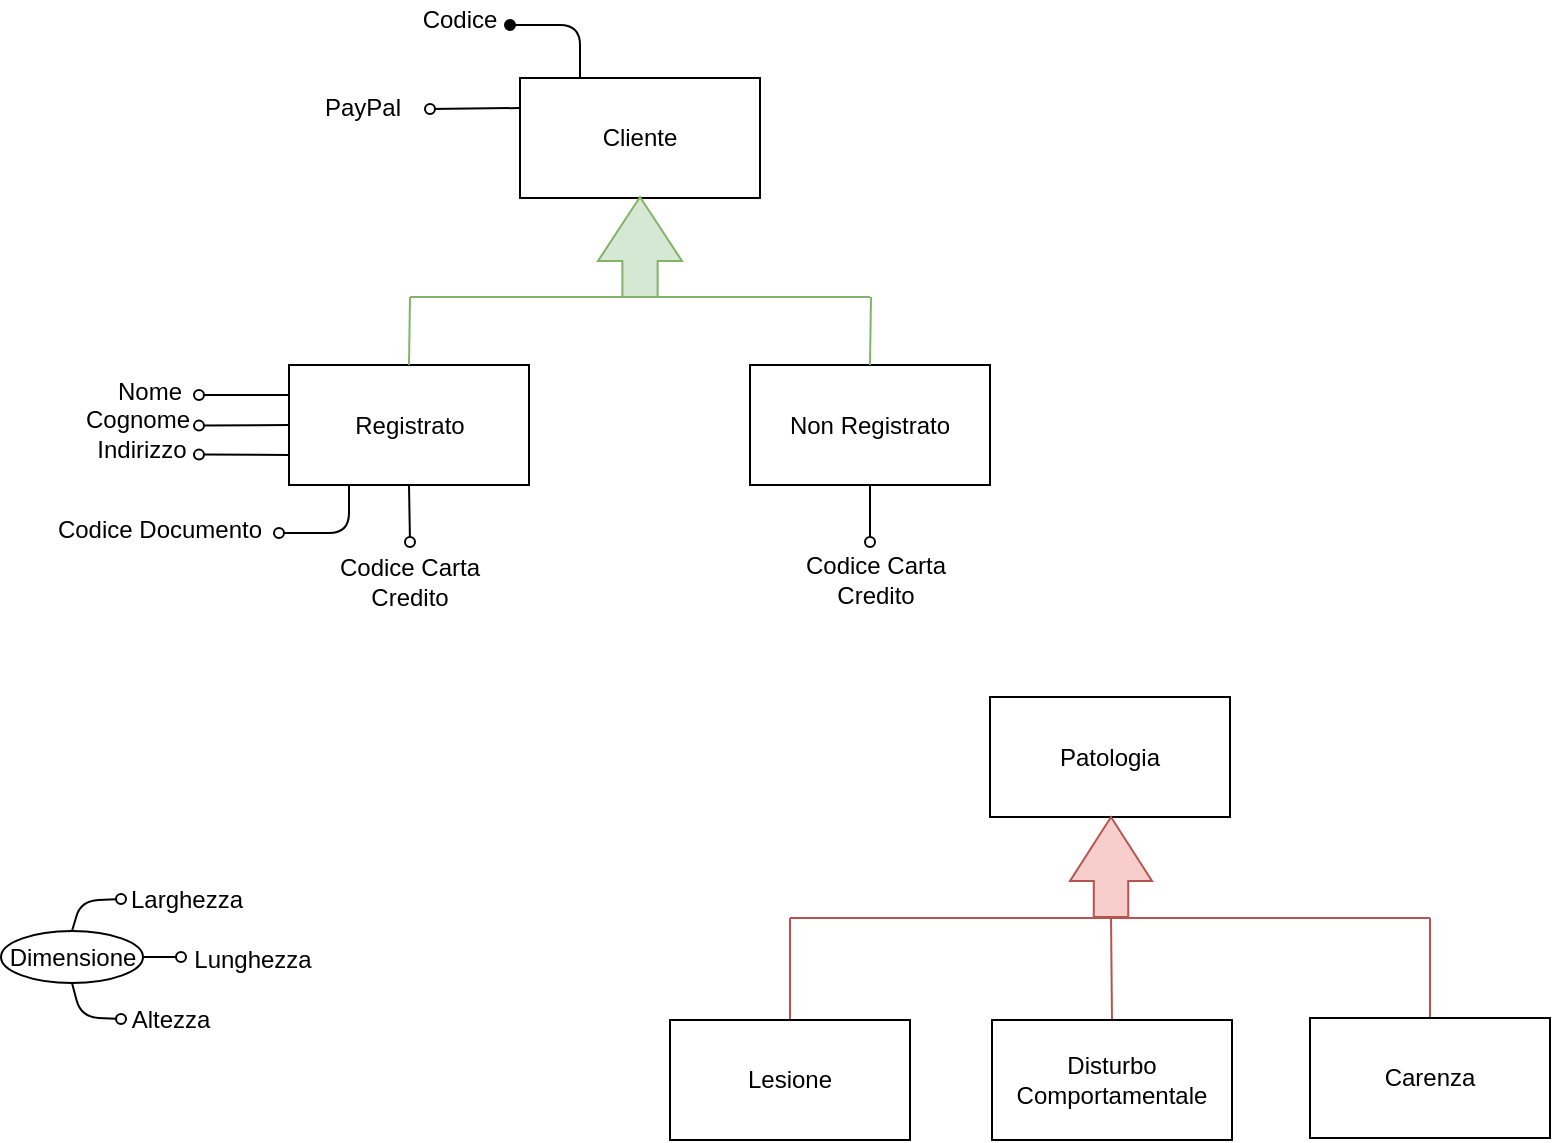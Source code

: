 <mxfile version="12.1.0" type="device" pages="1"><diagram id="N286xA00aJkE12AmxvrS" name="Page-1"><mxGraphModel dx="1106" dy="-380" grid="1" gridSize="10" guides="1" tooltips="1" connect="1" arrows="1" fold="1" page="1" pageScale="1" pageWidth="1654" pageHeight="1169" math="0" shadow="0"><root><mxCell id="0"/><mxCell id="1" parent="0"/><mxCell id="3fW1jWqL18Vr12-4Pgog-1" value="Registrato" style="rounded=0;whiteSpace=wrap;html=1;" parent="1" vertex="1"><mxGeometry x="289.5" y="1861.5" width="120" height="60" as="geometry"/></mxCell><mxCell id="3fW1jWqL18Vr12-4Pgog-6" value="" style="endArrow=none;html=1;entryX=0;entryY=0.25;entryDx=0;entryDy=0;" parent="1" source="3fW1jWqL18Vr12-4Pgog-19" target="3fW1jWqL18Vr12-4Pgog-1" edge="1"><mxGeometry width="50" height="50" relative="1" as="geometry"><mxPoint x="244.5" y="1876.5" as="sourcePoint"/><mxPoint x="189.5" y="2011.82" as="targetPoint"/></mxGeometry></mxCell><mxCell id="3fW1jWqL18Vr12-4Pgog-7" value="" style="endArrow=none;html=1;entryX=0;entryY=0.5;entryDx=0;entryDy=0;exitX=1;exitY=0.5;exitDx=0;exitDy=0;" parent="1" source="3fW1jWqL18Vr12-4Pgog-10" target="3fW1jWqL18Vr12-4Pgog-1" edge="1"><mxGeometry width="50" height="50" relative="1" as="geometry"><mxPoint x="244.5" y="1891.5" as="sourcePoint"/><mxPoint x="283.5" y="1903.81" as="targetPoint"/></mxGeometry></mxCell><mxCell id="3fW1jWqL18Vr12-4Pgog-8" value="" style="endArrow=none;html=1;entryX=0;entryY=0.75;entryDx=0;entryDy=0;exitX=1;exitY=0.5;exitDx=0;exitDy=0;" parent="1" source="3fW1jWqL18Vr12-4Pgog-11" target="3fW1jWqL18Vr12-4Pgog-1" edge="1"><mxGeometry width="50" height="50" relative="1" as="geometry"><mxPoint x="244.5" y="1906.5" as="sourcePoint"/><mxPoint x="283.5" y="1923.81" as="targetPoint"/></mxGeometry></mxCell><mxCell id="3fW1jWqL18Vr12-4Pgog-10" value="" style="ellipse;whiteSpace=wrap;html=1;aspect=fixed;fillColor=none;" parent="1" vertex="1"><mxGeometry x="242" y="1889.31" width="5" height="5" as="geometry"/></mxCell><mxCell id="3fW1jWqL18Vr12-4Pgog-11" value="" style="ellipse;whiteSpace=wrap;html=1;aspect=fixed;fillColor=none;" parent="1" vertex="1"><mxGeometry x="242" y="1903.81" width="5" height="5" as="geometry"/></mxCell><mxCell id="3fW1jWqL18Vr12-4Pgog-12" value="Nome" style="text;html=1;strokeColor=none;fillColor=none;align=center;verticalAlign=middle;whiteSpace=wrap;rounded=0;" parent="1" vertex="1"><mxGeometry x="199.5" y="1864.5" width="40" height="20" as="geometry"/></mxCell><mxCell id="3fW1jWqL18Vr12-4Pgog-13" value="Cognome" style="text;html=1;strokeColor=none;fillColor=none;align=center;verticalAlign=middle;whiteSpace=wrap;rounded=0;" parent="1" vertex="1"><mxGeometry x="193.5" y="1879.31" width="40" height="20" as="geometry"/></mxCell><mxCell id="3fW1jWqL18Vr12-4Pgog-14" value="Indirizzo" style="text;html=1;strokeColor=none;fillColor=none;align=center;verticalAlign=middle;whiteSpace=wrap;rounded=0;" parent="1" vertex="1"><mxGeometry x="196" y="1894.31" width="40" height="20" as="geometry"/></mxCell><mxCell id="3fW1jWqL18Vr12-4Pgog-15" value="Codice Documento" style="text;html=1;strokeColor=none;fillColor=none;align=center;verticalAlign=middle;whiteSpace=wrap;rounded=0;" parent="1" vertex="1"><mxGeometry x="170.5" y="1933.81" width="108" height="20" as="geometry"/></mxCell><mxCell id="3fW1jWqL18Vr12-4Pgog-19" value="" style="ellipse;whiteSpace=wrap;html=1;aspect=fixed;fillColor=none;" parent="1" vertex="1"><mxGeometry x="242" y="1874" width="5" height="5" as="geometry"/></mxCell><mxCell id="3fW1jWqL18Vr12-4Pgog-21" value="" style="endArrow=none;html=1;entryX=0.25;entryY=1;entryDx=0;entryDy=0;" parent="1" source="3fW1jWqL18Vr12-4Pgog-24" target="3fW1jWqL18Vr12-4Pgog-1" edge="1"><mxGeometry width="50" height="50" relative="1" as="geometry"><mxPoint x="284.5" y="1945.5" as="sourcePoint"/><mxPoint x="314.5" y="1925.5" as="targetPoint"/><Array as="points"><mxPoint x="319.5" y="1945.5"/></Array></mxGeometry></mxCell><mxCell id="3fW1jWqL18Vr12-4Pgog-24" value="" style="ellipse;whiteSpace=wrap;html=1;aspect=fixed;" parent="1" vertex="1"><mxGeometry x="282.0" y="1943" width="5" height="5" as="geometry"/></mxCell><mxCell id="JzuWFVAyy9Z4bs7OOG_I-14" value="Non Registrato" style="rounded=0;whiteSpace=wrap;html=1;" parent="1" vertex="1"><mxGeometry x="520" y="1861.5" width="120" height="60" as="geometry"/></mxCell><mxCell id="JzuWFVAyy9Z4bs7OOG_I-15" value="" style="endArrow=none;html=1;exitX=0.25;exitY=0;exitDx=0;exitDy=0;" parent="1" source="NVBwy29qMAZMRITgcrMV-4" target="NVBwy29qMAZMRITgcrMV-7" edge="1"><mxGeometry width="50" height="50" relative="1" as="geometry"><mxPoint x="387.54" y="1736.5" as="sourcePoint"/><mxPoint x="400" y="1691.5" as="targetPoint"/><Array as="points"><mxPoint x="435" y="1691.5"/></Array></mxGeometry></mxCell><mxCell id="JzuWFVAyy9Z4bs7OOG_I-17" value="Codice" style="text;html=1;strokeColor=none;fillColor=none;align=center;verticalAlign=middle;whiteSpace=wrap;rounded=0;" parent="1" vertex="1"><mxGeometry x="350" y="1679" width="50" height="20" as="geometry"/></mxCell><mxCell id="JzuWFVAyy9Z4bs7OOG_I-50" value="Codice Carta &lt;br&gt;Credito" style="text;html=1;strokeColor=none;fillColor=none;align=center;verticalAlign=middle;whiteSpace=wrap;rounded=0;" parent="1" vertex="1"><mxGeometry x="291" y="1960.31" width="118" height="20" as="geometry"/></mxCell><mxCell id="JzuWFVAyy9Z4bs7OOG_I-52" value="" style="endArrow=none;html=1;entryX=0;entryY=0.25;entryDx=0;entryDy=0;" parent="1" source="NVBwy29qMAZMRITgcrMV-12" target="NVBwy29qMAZMRITgcrMV-4" edge="1"><mxGeometry width="50" height="50" relative="1" as="geometry"><mxPoint x="360" y="1733.5" as="sourcePoint"/><mxPoint x="301" y="1742.5" as="targetPoint"/><Array as="points"><mxPoint x="360" y="1733.5"/></Array></mxGeometry></mxCell><mxCell id="JzuWFVAyy9Z4bs7OOG_I-54" value="&lt;font&gt;&lt;font style=&quot;font-size: 12px&quot;&gt;PayPal&lt;/font&gt;&lt;br&gt;&lt;/font&gt;" style="text;html=1;strokeColor=none;fillColor=none;align=center;verticalAlign=middle;whiteSpace=wrap;rounded=0;" parent="1" vertex="1"><mxGeometry x="275.5" y="1722.5" width="101" height="20" as="geometry"/></mxCell><mxCell id="UE9CxzMOJA1RZGY1Fx2O-2" value="Patologia" style="rounded=0;whiteSpace=wrap;html=1;" parent="1" vertex="1"><mxGeometry x="640" y="2027.5" width="120" height="60" as="geometry"/></mxCell><mxCell id="Q6r1D2Q7WnZaAFyVKVEQ-23" value="" style="html=1;shadow=0;dashed=0;align=center;verticalAlign=middle;shape=mxgraph.arrows2.arrow;dy=0.58;dx=32;direction=north;notch=0;fillColor=#f8cecc;strokeColor=#b85450;" parent="1" vertex="1"><mxGeometry x="680" y="2087.5" width="41" height="50" as="geometry"/></mxCell><mxCell id="NVBwy29qMAZMRITgcrMV-4" value="Cliente" style="rounded=0;whiteSpace=wrap;html=1;" parent="1" vertex="1"><mxGeometry x="405" y="1718" width="120" height="60" as="geometry"/></mxCell><mxCell id="NVBwy29qMAZMRITgcrMV-7" value="" style="ellipse;whiteSpace=wrap;html=1;aspect=fixed;fillColor=#000000;" parent="1" vertex="1"><mxGeometry x="397.5" y="1689" width="5" height="5" as="geometry"/></mxCell><mxCell id="NVBwy29qMAZMRITgcrMV-12" value="" style="ellipse;whiteSpace=wrap;html=1;aspect=fixed;" parent="1" vertex="1"><mxGeometry x="357.5" y="1731" width="5" height="5" as="geometry"/></mxCell><mxCell id="NVBwy29qMAZMRITgcrMV-13" value="" style="html=1;shadow=0;dashed=0;align=center;verticalAlign=middle;shape=mxgraph.arrows2.arrow;dy=0.58;dx=32;direction=north;notch=0;fillColor=#d5e8d4;strokeColor=#82b366;" parent="1" vertex="1"><mxGeometry x="444" y="1777.5" width="42" height="50" as="geometry"/></mxCell><mxCell id="NVBwy29qMAZMRITgcrMV-14" value="" style="endArrow=none;html=1;fillColor=#d5e8d4;strokeColor=#82b366;" parent="1" edge="1"><mxGeometry width="50" height="50" relative="1" as="geometry"><mxPoint x="350" y="1827.5" as="sourcePoint"/><mxPoint x="580" y="1827.5" as="targetPoint"/></mxGeometry></mxCell><mxCell id="NVBwy29qMAZMRITgcrMV-15" value="" style="endArrow=none;html=1;exitX=0.5;exitY=0;exitDx=0;exitDy=0;fillColor=#d5e8d4;strokeColor=#82b366;" parent="1" source="3fW1jWqL18Vr12-4Pgog-1" edge="1"><mxGeometry width="50" height="50" relative="1" as="geometry"><mxPoint x="349.5" y="1857.5" as="sourcePoint"/><mxPoint x="350" y="1827.5" as="targetPoint"/></mxGeometry></mxCell><mxCell id="NVBwy29qMAZMRITgcrMV-16" value="" style="endArrow=none;html=1;exitX=0.5;exitY=0;exitDx=0;exitDy=0;fillColor=#d5e8d4;strokeColor=#82b366;" parent="1" edge="1"><mxGeometry width="50" height="50" relative="1" as="geometry"><mxPoint x="580" y="1861.5" as="sourcePoint"/><mxPoint x="580.5" y="1827.5" as="targetPoint"/></mxGeometry></mxCell><mxCell id="XxflQ4n_IVQJnmggU8sp-16" value="" style="endArrow=none;html=1;entryX=0.5;entryY=1;entryDx=0;entryDy=0;" parent="1" source="XxflQ4n_IVQJnmggU8sp-17" target="3fW1jWqL18Vr12-4Pgog-1" edge="1"><mxGeometry width="50" height="50" relative="1" as="geometry"><mxPoint x="350" y="1950" as="sourcePoint"/><mxPoint x="240" y="2020" as="targetPoint"/></mxGeometry></mxCell><mxCell id="XxflQ4n_IVQJnmggU8sp-17" value="" style="ellipse;whiteSpace=wrap;html=1;aspect=fixed;" parent="1" vertex="1"><mxGeometry x="347.5" y="1947.5" width="5" height="5" as="geometry"/></mxCell><mxCell id="XxflQ4n_IVQJnmggU8sp-18" value="" style="endArrow=none;html=1;exitX=0.5;exitY=1;exitDx=0;exitDy=0;" parent="1" source="JzuWFVAyy9Z4bs7OOG_I-14" target="XxflQ4n_IVQJnmggU8sp-19" edge="1"><mxGeometry width="50" height="50" relative="1" as="geometry"><mxPoint x="590" y="2000" as="sourcePoint"/><mxPoint x="580" y="1950" as="targetPoint"/></mxGeometry></mxCell><mxCell id="XxflQ4n_IVQJnmggU8sp-19" value="" style="ellipse;whiteSpace=wrap;html=1;aspect=fixed;" parent="1" vertex="1"><mxGeometry x="577.5" y="1947.5" width="5" height="5" as="geometry"/></mxCell><mxCell id="XxflQ4n_IVQJnmggU8sp-20" value="Codice Carta &lt;br&gt;Credito" style="text;html=1;strokeColor=none;fillColor=none;align=center;verticalAlign=middle;whiteSpace=wrap;rounded=0;" parent="1" vertex="1"><mxGeometry x="523.5" y="1958.5" width="118" height="20" as="geometry"/></mxCell><mxCell id="XxflQ4n_IVQJnmggU8sp-22" value="&lt;font style=&quot;font-size: 12px&quot;&gt;Larghezza&lt;/font&gt;" style="text;html=1;strokeColor=none;fillColor=none;align=center;verticalAlign=middle;whiteSpace=wrap;rounded=0;" parent="1" vertex="1"><mxGeometry x="215.5" y="2118.5" width="45" height="20" as="geometry"/></mxCell><mxCell id="XxflQ4n_IVQJnmggU8sp-23" value="&lt;font style=&quot;font-size: 12px&quot;&gt;Lunghezza&lt;/font&gt;" style="text;html=1;strokeColor=none;fillColor=none;align=center;verticalAlign=middle;whiteSpace=wrap;rounded=0;" parent="1" vertex="1"><mxGeometry x="249" y="2148.5" width="45" height="20" as="geometry"/></mxCell><mxCell id="XxflQ4n_IVQJnmggU8sp-24" value="&lt;font style=&quot;font-size: 12px&quot;&gt;Altezza&lt;/font&gt;" style="text;html=1;strokeColor=none;fillColor=none;align=center;verticalAlign=middle;whiteSpace=wrap;rounded=0;" parent="1" vertex="1"><mxGeometry x="207.5" y="2178.5" width="45" height="20" as="geometry"/></mxCell><mxCell id="XxflQ4n_IVQJnmggU8sp-25" value="" style="endArrow=none;html=1;entryX=0.5;entryY=1;entryDx=0;entryDy=0;" parent="1" source="XxflQ4n_IVQJnmggU8sp-27" target="XxflQ4n_IVQJnmggU8sp-26" edge="1"><mxGeometry width="50" height="50" relative="1" as="geometry"><mxPoint x="205.5" y="2188.5" as="sourcePoint"/><mxPoint x="182.5" y="2171.5" as="targetPoint"/><Array as="points"><mxPoint x="185.5" y="2187.5"/></Array></mxGeometry></mxCell><mxCell id="XxflQ4n_IVQJnmggU8sp-26" value="Dimensione" style="ellipse;whiteSpace=wrap;html=1;" parent="1" vertex="1"><mxGeometry x="145.5" y="2144.5" width="71" height="26" as="geometry"/></mxCell><mxCell id="XxflQ4n_IVQJnmggU8sp-27" value="" style="ellipse;whiteSpace=wrap;html=1;aspect=fixed;" parent="1" vertex="1"><mxGeometry x="203" y="2186" width="5" height="5" as="geometry"/></mxCell><mxCell id="XxflQ4n_IVQJnmggU8sp-28" value="" style="endArrow=none;html=1;exitX=0.5;exitY=0;exitDx=0;exitDy=0;" parent="1" source="XxflQ4n_IVQJnmggU8sp-26" target="XxflQ4n_IVQJnmggU8sp-29" edge="1"><mxGeometry width="50" height="50" relative="1" as="geometry"><mxPoint x="215.5" y="2168.5" as="sourcePoint"/><mxPoint x="205.5" y="2128.5" as="targetPoint"/><Array as="points"><mxPoint x="185.5" y="2129.5"/></Array></mxGeometry></mxCell><mxCell id="XxflQ4n_IVQJnmggU8sp-29" value="" style="ellipse;whiteSpace=wrap;html=1;aspect=fixed;" parent="1" vertex="1"><mxGeometry x="203" y="2126" width="5" height="5" as="geometry"/></mxCell><mxCell id="XxflQ4n_IVQJnmggU8sp-30" value="" style="endArrow=none;html=1;exitX=1;exitY=0.5;exitDx=0;exitDy=0;" parent="1" source="XxflQ4n_IVQJnmggU8sp-26" target="XxflQ4n_IVQJnmggU8sp-31" edge="1"><mxGeometry width="50" height="50" relative="1" as="geometry"><mxPoint x="285.5" y="2178.5" as="sourcePoint"/><mxPoint x="235.5" y="2157.5" as="targetPoint"/></mxGeometry></mxCell><mxCell id="XxflQ4n_IVQJnmggU8sp-31" value="" style="ellipse;whiteSpace=wrap;html=1;aspect=fixed;" parent="1" vertex="1"><mxGeometry x="233" y="2155" width="5" height="5" as="geometry"/></mxCell><mxCell id="oyHB_mA_dfdBllXsEqgi-2" value="" style="endArrow=none;html=1;fillColor=#f8cecc;strokeColor=#b85450;" parent="1" edge="1"><mxGeometry width="50" height="50" relative="1" as="geometry"><mxPoint x="540" y="2138" as="sourcePoint"/><mxPoint x="860" y="2138" as="targetPoint"/></mxGeometry></mxCell><mxCell id="oyHB_mA_dfdBllXsEqgi-3" value="" style="endArrow=none;html=1;entryX=0;entryY=0.5;entryDx=0;entryDy=0;entryPerimeter=0;fillColor=#f8cecc;strokeColor=#b85450;exitX=0.5;exitY=0;exitDx=0;exitDy=0;" parent="1" source="oyHB_mA_dfdBllXsEqgi-9" target="Q6r1D2Q7WnZaAFyVKVEQ-23" edge="1"><mxGeometry width="50" height="50" relative="1" as="geometry"><mxPoint x="730" y="2170" as="sourcePoint"/><mxPoint x="590" y="2130" as="targetPoint"/></mxGeometry></mxCell><mxCell id="oyHB_mA_dfdBllXsEqgi-4" value="" style="endArrow=none;html=1;fillColor=#f8cecc;strokeColor=#b85450;exitX=0.5;exitY=0;exitDx=0;exitDy=0;" parent="1" source="oyHB_mA_dfdBllXsEqgi-10" edge="1"><mxGeometry width="50" height="50" relative="1" as="geometry"><mxPoint x="510" y="2170" as="sourcePoint"/><mxPoint x="540" y="2138" as="targetPoint"/></mxGeometry></mxCell><mxCell id="oyHB_mA_dfdBllXsEqgi-7" value="" style="endArrow=none;html=1;fillColor=#f8cecc;strokeColor=#b85450;exitX=0.5;exitY=0;exitDx=0;exitDy=0;" parent="1" source="oyHB_mA_dfdBllXsEqgi-8" edge="1"><mxGeometry width="50" height="50" relative="1" as="geometry"><mxPoint x="860" y="2188" as="sourcePoint"/><mxPoint x="860" y="2138" as="targetPoint"/></mxGeometry></mxCell><mxCell id="oyHB_mA_dfdBllXsEqgi-8" value="Carenza" style="rounded=0;whiteSpace=wrap;html=1;" parent="1" vertex="1"><mxGeometry x="800" y="2188" width="120" height="60" as="geometry"/></mxCell><mxCell id="oyHB_mA_dfdBllXsEqgi-9" value="Disturbo Comportamentale" style="rounded=0;whiteSpace=wrap;html=1;" parent="1" vertex="1"><mxGeometry x="641" y="2189" width="120" height="60" as="geometry"/></mxCell><mxCell id="oyHB_mA_dfdBllXsEqgi-10" value="Lesione" style="rounded=0;whiteSpace=wrap;html=1;" parent="1" vertex="1"><mxGeometry x="480" y="2189" width="120" height="60" as="geometry"/></mxCell></root></mxGraphModel></diagram></mxfile>